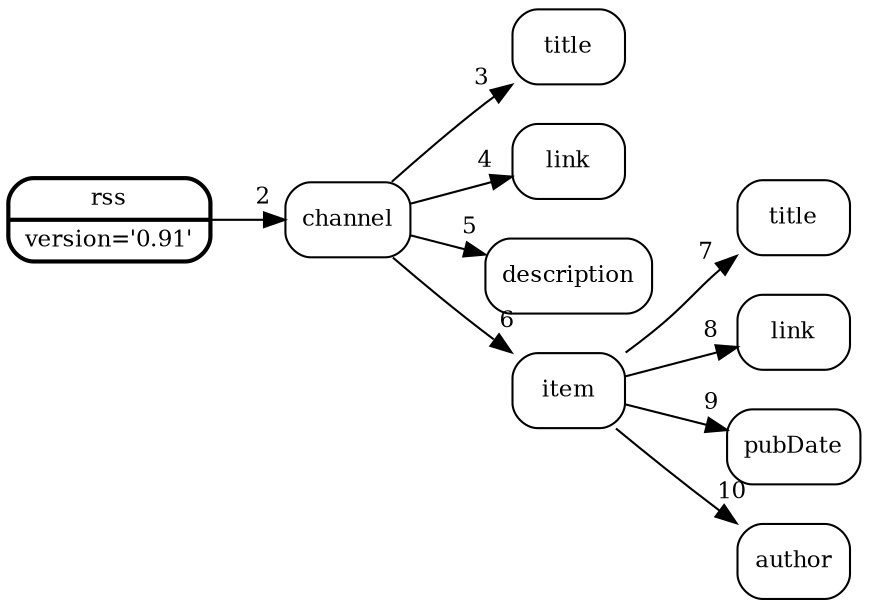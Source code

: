 digraph G {
// Diagram source, tuned for GraphViz 2.38 on Windows
  margin=0.0
  node[fontsize=11.0]
  edge[labeldistance=1.5 labelangle=-45.0 fontsize=11.0]
//
  rankdir=LR
  node[shape=Mrecord]
  struct1[label="<f0>rss| version='0.91' "];
  struct1 [style=bold];
  struct2[label="<f0>channel "];
  struct1 -> struct2:f0 [headlabel="2"]
  struct3[label="<f0>title "];
  struct2 -> struct3:f0 [headlabel="3"]
  struct4[label="<f0>link "];
  struct2 -> struct4:f0 [headlabel="4"]
  struct5[label="<f0>description "];
  struct2 -> struct5:f0 [headlabel="5"]
  struct6[label="<f0>item "];
  struct2 -> struct6:f0 [headlabel="6"]
  struct7[label="<f0>title "];
  struct6 -> struct7:f0 [headlabel="7"]
  struct8[label="<f0>link "];
  struct6 -> struct8:f0 [headlabel="8"]
  struct9[label="<f0>pubDate "];
  struct6 -> struct9:f0 [headlabel="9"]
  struct10[label="<f0>author "];
  struct6 -> struct10:f0 [headlabel="10"]
}
